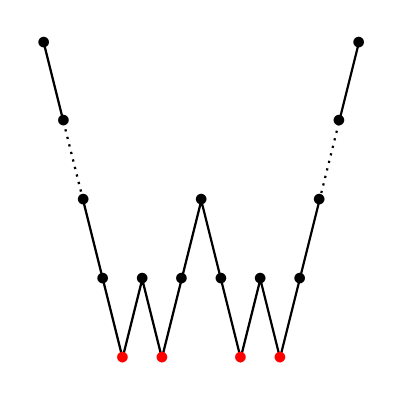 \begin{tikzpicture}[xscale=0.5]
  \draw[thick] (0,4) node {$\bullet$}
  -- (0.5,3) node {$\bullet$};
  \draw[thick,dotted] (0.5,3) -- (1,2) node {$\bullet$};
  \draw[thick] (1,2) -- (1.5,1) node {$\bullet$}
  -- (2,0) node[red] {$\bullet$}
  -- (2.5,1) node {$\bullet$}
  -- (3,0) node[red] {$\bullet$}
  -- (3.5,1) node {$\bullet$}
  -- (4,2) node {$\bullet$}
  -- (4.5,1) node {$\bullet$}
  -- (5,0) node[red] {$\bullet$}
  -- (5.5,1) node {$\bullet$}
  -- (6,0) node[red] {$\bullet$}
  -- (6.5,1) node {$\bullet$}
  -- (7,2) node {$\bullet$}
  ;
  \draw[thick,dotted] (7,2) -- (7.5,3) node {$\bullet$};
  \draw[thick] (7.5,3) -- (8,4) node {$\bullet$};
\end{tikzpicture}
